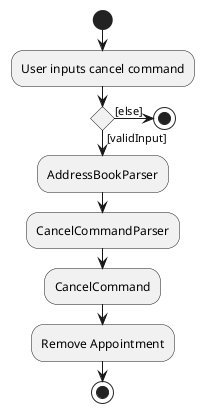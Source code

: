 @startuml
start
:User inputs cancel command;
if () then ([validInput])
:AddressBookParser;
:CancelCommandParser;
:CancelCommand;
:Remove Appointment;
stop
else ([else])
stop
@enduml